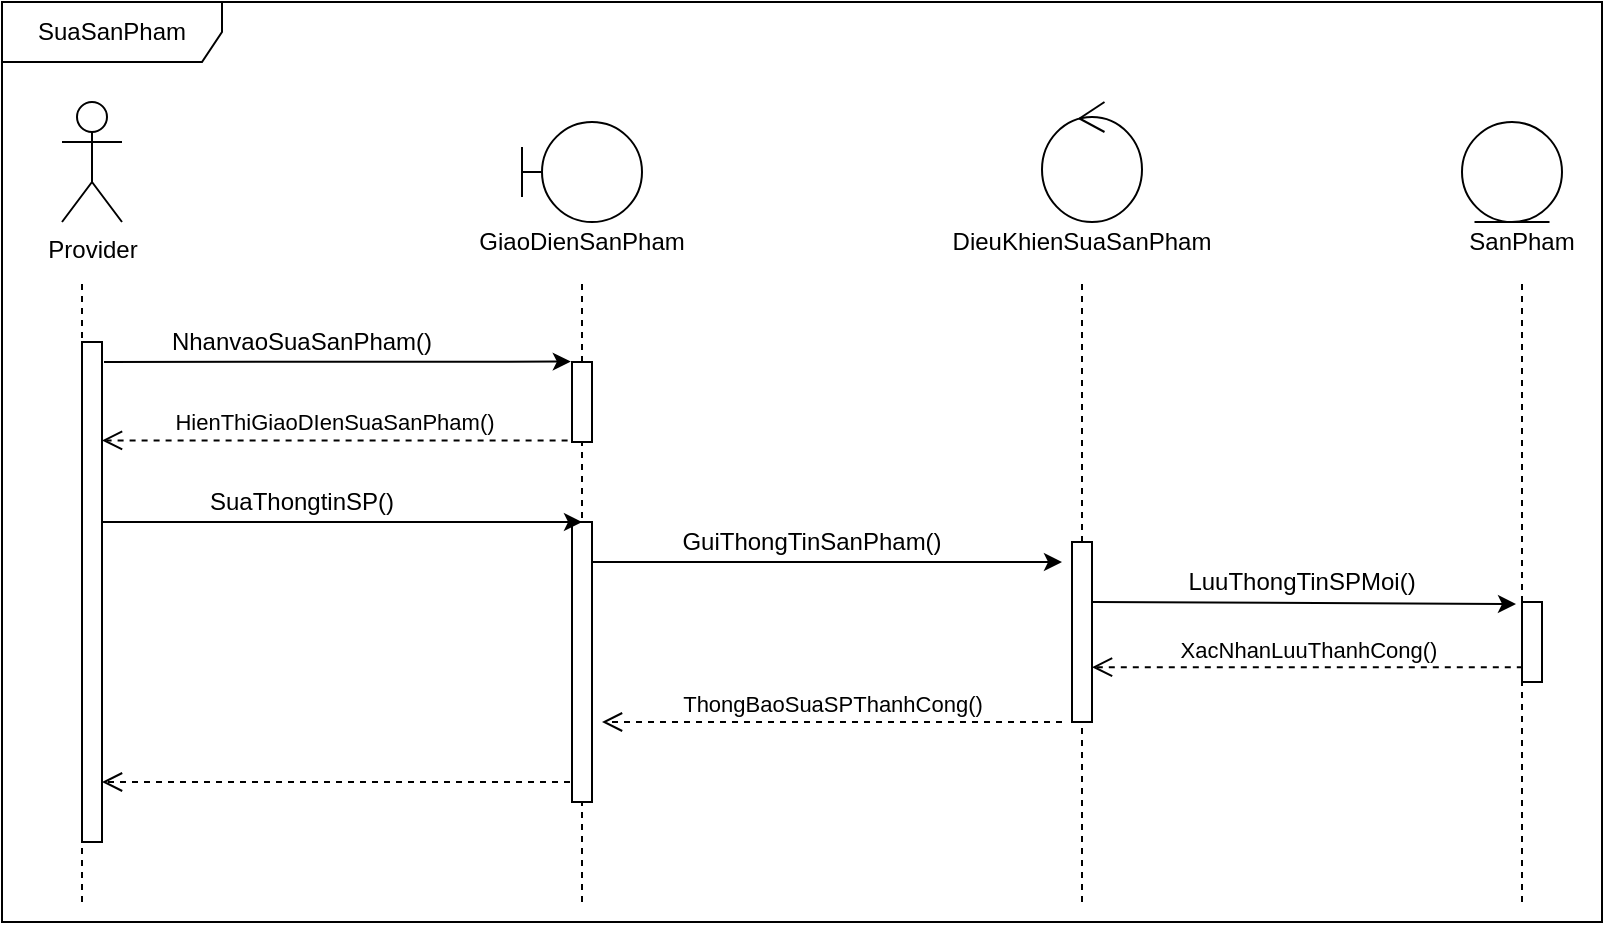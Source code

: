<mxfile version="14.0.1" type="github">
  <diagram id="ggRN562XI57otyQyplnl" name="Page-1">
    <mxGraphModel dx="1038" dy="1648" grid="1" gridSize="10" guides="1" tooltips="1" connect="1" arrows="1" fold="1" page="1" pageScale="1" pageWidth="850" pageHeight="1100" math="0" shadow="0">
      <root>
        <mxCell id="0" />
        <mxCell id="1" parent="0" />
        <mxCell id="kedC6RMu_d--TANpmm6A-1" value="Provider" style="shape=umlActor;verticalLabelPosition=bottom;verticalAlign=top;html=1;outlineConnect=0;" parent="1" vertex="1">
          <mxGeometry x="50" y="30" width="30" height="60" as="geometry" />
        </mxCell>
        <mxCell id="kedC6RMu_d--TANpmm6A-2" value="" style="ellipse;shape=umlControl;whiteSpace=wrap;html=1;" parent="1" vertex="1">
          <mxGeometry x="540" y="30" width="50" height="60" as="geometry" />
        </mxCell>
        <mxCell id="kedC6RMu_d--TANpmm6A-3" value="GiaoDienSanPham" style="text;html=1;strokeColor=none;fillColor=none;align=center;verticalAlign=middle;whiteSpace=wrap;rounded=0;" parent="1" vertex="1">
          <mxGeometry x="290" y="90" width="40" height="20" as="geometry" />
        </mxCell>
        <mxCell id="kedC6RMu_d--TANpmm6A-4" value="" style="shape=umlBoundary;whiteSpace=wrap;html=1;" parent="1" vertex="1">
          <mxGeometry x="280" y="40" width="60" height="50" as="geometry" />
        </mxCell>
        <mxCell id="kedC6RMu_d--TANpmm6A-6" value="" style="ellipse;shape=umlEntity;whiteSpace=wrap;html=1;" parent="1" vertex="1">
          <mxGeometry x="750" y="40" width="50" height="50" as="geometry" />
        </mxCell>
        <mxCell id="kedC6RMu_d--TANpmm6A-7" value="DieuKhienSuaSanPham" style="text;html=1;strokeColor=none;fillColor=none;align=center;verticalAlign=middle;whiteSpace=wrap;rounded=0;" parent="1" vertex="1">
          <mxGeometry x="540" y="90" width="40" height="20" as="geometry" />
        </mxCell>
        <mxCell id="kedC6RMu_d--TANpmm6A-8" value="SanPham" style="text;html=1;strokeColor=none;fillColor=none;align=center;verticalAlign=middle;whiteSpace=wrap;rounded=0;" parent="1" vertex="1">
          <mxGeometry x="760" y="90" width="40" height="20" as="geometry" />
        </mxCell>
        <mxCell id="kedC6RMu_d--TANpmm6A-11" value="" style="endArrow=none;dashed=1;html=1;" parent="1" edge="1">
          <mxGeometry width="50" height="50" relative="1" as="geometry">
            <mxPoint x="780" y="430" as="sourcePoint" />
            <mxPoint x="780" y="120" as="targetPoint" />
          </mxGeometry>
        </mxCell>
        <mxCell id="kedC6RMu_d--TANpmm6A-12" value="" style="endArrow=none;dashed=1;html=1;" parent="1" edge="1">
          <mxGeometry width="50" height="50" relative="1" as="geometry">
            <mxPoint x="560" y="430" as="sourcePoint" />
            <mxPoint x="560" y="120" as="targetPoint" />
          </mxGeometry>
        </mxCell>
        <mxCell id="kedC6RMu_d--TANpmm6A-13" value="" style="endArrow=none;dashed=1;html=1;" parent="1" edge="1">
          <mxGeometry width="50" height="50" relative="1" as="geometry">
            <mxPoint x="310" y="430" as="sourcePoint" />
            <mxPoint x="310" y="120" as="targetPoint" />
          </mxGeometry>
        </mxCell>
        <mxCell id="kedC6RMu_d--TANpmm6A-14" value="" style="endArrow=none;dashed=1;html=1;" parent="1" edge="1">
          <mxGeometry width="50" height="50" relative="1" as="geometry">
            <mxPoint x="60" y="430" as="sourcePoint" />
            <mxPoint x="60" y="120" as="targetPoint" />
          </mxGeometry>
        </mxCell>
        <mxCell id="kedC6RMu_d--TANpmm6A-15" value="" style="html=1;points=[];perimeter=orthogonalPerimeter;" parent="1" vertex="1">
          <mxGeometry x="60" y="150" width="10" height="250" as="geometry" />
        </mxCell>
        <mxCell id="kedC6RMu_d--TANpmm6A-16" value="" style="html=1;points=[];perimeter=orthogonalPerimeter;" parent="1" vertex="1">
          <mxGeometry x="305" y="160" width="10" height="40" as="geometry" />
        </mxCell>
        <mxCell id="kedC6RMu_d--TANpmm6A-18" value="HienThiGiaoDIenSuaSanPham()" style="html=1;verticalAlign=bottom;endArrow=open;dashed=1;endSize=8;exitX=-0.22;exitY=0.98;exitDx=0;exitDy=0;exitPerimeter=0;" parent="1" source="kedC6RMu_d--TANpmm6A-16" target="kedC6RMu_d--TANpmm6A-15" edge="1">
          <mxGeometry relative="1" as="geometry">
            <mxPoint x="460" y="220" as="sourcePoint" />
            <mxPoint x="70" y="437" as="targetPoint" />
          </mxGeometry>
        </mxCell>
        <mxCell id="kedC6RMu_d--TANpmm6A-20" value="" style="html=1;points=[];perimeter=orthogonalPerimeter;" parent="1" vertex="1">
          <mxGeometry x="305" y="240" width="10" height="140" as="geometry" />
        </mxCell>
        <mxCell id="kedC6RMu_d--TANpmm6A-21" value="" style="html=1;points=[];perimeter=orthogonalPerimeter;" parent="1" vertex="1">
          <mxGeometry x="555" y="250" width="10" height="90" as="geometry" />
        </mxCell>
        <mxCell id="kedC6RMu_d--TANpmm6A-22" value="" style="html=1;points=[];perimeter=orthogonalPerimeter;" parent="1" vertex="1">
          <mxGeometry x="780" y="280" width="10" height="40" as="geometry" />
        </mxCell>
        <mxCell id="kedC6RMu_d--TANpmm6A-24" value="" style="endArrow=classic;html=1;entryX=-0.06;entryY=-0.005;entryDx=0;entryDy=0;entryPerimeter=0;" parent="1" target="kedC6RMu_d--TANpmm6A-16" edge="1">
          <mxGeometry width="50" height="50" relative="1" as="geometry">
            <mxPoint x="71" y="160" as="sourcePoint" />
            <mxPoint x="450" y="240" as="targetPoint" />
          </mxGeometry>
        </mxCell>
        <mxCell id="kedC6RMu_d--TANpmm6A-25" value="NhanvaoSuaSanPham()" style="text;html=1;strokeColor=none;fillColor=none;align=center;verticalAlign=middle;whiteSpace=wrap;rounded=0;" parent="1" vertex="1">
          <mxGeometry x="150" y="140" width="40" height="20" as="geometry" />
        </mxCell>
        <mxCell id="kedC6RMu_d--TANpmm6A-26" value="" style="endArrow=classic;html=1;" parent="1" edge="1">
          <mxGeometry width="50" height="50" relative="1" as="geometry">
            <mxPoint x="70" y="240" as="sourcePoint" />
            <mxPoint x="310" y="240" as="targetPoint" />
          </mxGeometry>
        </mxCell>
        <mxCell id="kedC6RMu_d--TANpmm6A-28" value="SuaThongtinSP()" style="text;html=1;strokeColor=none;fillColor=none;align=center;verticalAlign=middle;whiteSpace=wrap;rounded=0;" parent="1" vertex="1">
          <mxGeometry x="150" y="220" width="40" height="20" as="geometry" />
        </mxCell>
        <mxCell id="kedC6RMu_d--TANpmm6A-29" value="" style="endArrow=classic;html=1;" parent="1" source="kedC6RMu_d--TANpmm6A-20" edge="1">
          <mxGeometry width="50" height="50" relative="1" as="geometry">
            <mxPoint x="320" y="260" as="sourcePoint" />
            <mxPoint x="550" y="260" as="targetPoint" />
          </mxGeometry>
        </mxCell>
        <mxCell id="kedC6RMu_d--TANpmm6A-30" value="GuiThongTinSanPham()" style="text;html=1;strokeColor=none;fillColor=none;align=center;verticalAlign=middle;whiteSpace=wrap;rounded=0;" parent="1" vertex="1">
          <mxGeometry x="405" y="240" width="40" height="20" as="geometry" />
        </mxCell>
        <mxCell id="kedC6RMu_d--TANpmm6A-34" value="" style="endArrow=classic;html=1;" parent="1" edge="1">
          <mxGeometry width="50" height="50" relative="1" as="geometry">
            <mxPoint x="565" y="280" as="sourcePoint" />
            <mxPoint x="777" y="281" as="targetPoint" />
          </mxGeometry>
        </mxCell>
        <mxCell id="kedC6RMu_d--TANpmm6A-35" value="LuuThongTinSPMoi()" style="text;html=1;strokeColor=none;fillColor=none;align=center;verticalAlign=middle;whiteSpace=wrap;rounded=0;" parent="1" vertex="1">
          <mxGeometry x="650" y="260" width="40" height="20" as="geometry" />
        </mxCell>
        <mxCell id="kedC6RMu_d--TANpmm6A-36" value="XacNhanLuuThanhCong()" style="html=1;verticalAlign=bottom;endArrow=open;dashed=1;endSize=8;exitX=0.04;exitY=0.815;exitDx=0;exitDy=0;exitPerimeter=0;" parent="1" source="kedC6RMu_d--TANpmm6A-22" target="kedC6RMu_d--TANpmm6A-21" edge="1">
          <mxGeometry relative="1" as="geometry">
            <mxPoint x="460" y="270" as="sourcePoint" />
            <mxPoint x="380" y="270" as="targetPoint" />
            <Array as="points" />
          </mxGeometry>
        </mxCell>
        <mxCell id="kedC6RMu_d--TANpmm6A-37" value="ThongBaoSuaSPThanhCong()" style="html=1;verticalAlign=bottom;endArrow=open;dashed=1;endSize=8;" parent="1" edge="1">
          <mxGeometry relative="1" as="geometry">
            <mxPoint x="550" y="340" as="sourcePoint" />
            <mxPoint x="320" y="340" as="targetPoint" />
          </mxGeometry>
        </mxCell>
        <mxCell id="kedC6RMu_d--TANpmm6A-41" value="" style="html=1;verticalAlign=bottom;endArrow=open;dashed=1;endSize=8;" parent="1" target="kedC6RMu_d--TANpmm6A-15" edge="1">
          <mxGeometry relative="1" as="geometry">
            <mxPoint x="304" y="370" as="sourcePoint" />
            <mxPoint x="70" y="519" as="targetPoint" />
          </mxGeometry>
        </mxCell>
        <mxCell id="99ChO9p6yCSrwPD064DS-1" value="SuaSanPham" style="shape=umlFrame;whiteSpace=wrap;html=1;width=110;height=30;" vertex="1" parent="1">
          <mxGeometry x="20" y="-20" width="800" height="460" as="geometry" />
        </mxCell>
      </root>
    </mxGraphModel>
  </diagram>
</mxfile>

